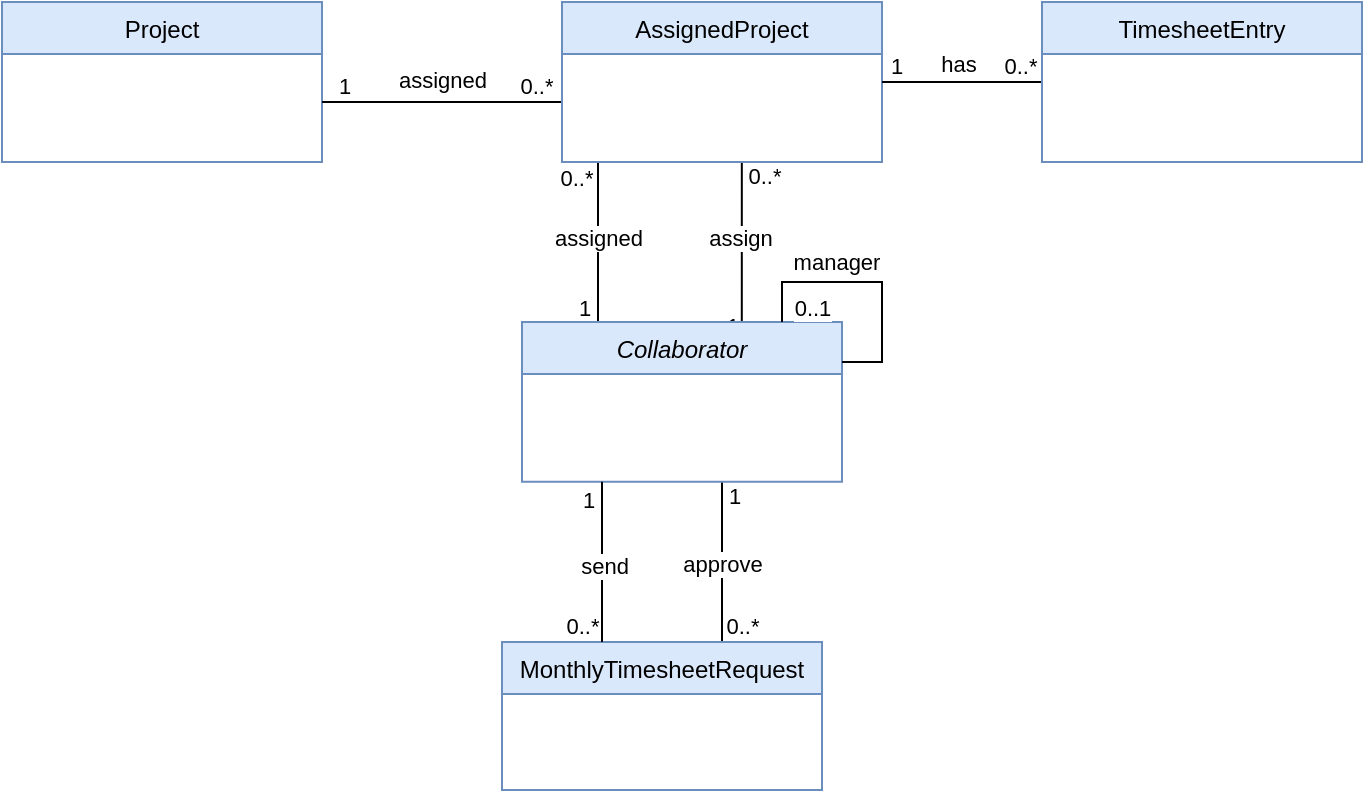<mxfile version="21.7.5" type="github">
  <diagram id="C5RBs43oDa-KdzZeNtuy" name="Page-1">
    <mxGraphModel dx="1066" dy="600" grid="0" gridSize="4" guides="1" tooltips="1" connect="1" arrows="1" fold="1" page="1" pageScale="1" pageWidth="1169" pageHeight="827" math="0" shadow="0">
      <root>
        <mxCell id="WIyWlLk6GJQsqaUBKTNV-0" />
        <mxCell id="WIyWlLk6GJQsqaUBKTNV-1" parent="WIyWlLk6GJQsqaUBKTNV-0" />
        <mxCell id="8Ijqcef0fHowgQhYwS5n-9" style="edgeStyle=orthogonalEdgeStyle;rounded=0;orthogonalLoop=1;jettySize=auto;html=1;strokeColor=default;endArrow=none;endFill=0;" edge="1" parent="WIyWlLk6GJQsqaUBKTNV-1">
          <mxGeometry relative="1" as="geometry">
            <mxPoint x="605" y="508.92" as="sourcePoint" />
            <mxPoint x="605" y="589" as="targetPoint" />
            <Array as="points" />
          </mxGeometry>
        </mxCell>
        <mxCell id="8Ijqcef0fHowgQhYwS5n-12" value="approve" style="edgeLabel;html=1;align=center;verticalAlign=middle;resizable=0;points=[];" vertex="1" connectable="0" parent="8Ijqcef0fHowgQhYwS5n-9">
          <mxGeometry x="0.015" relative="1" as="geometry">
            <mxPoint as="offset" />
          </mxGeometry>
        </mxCell>
        <mxCell id="8Ijqcef0fHowgQhYwS5n-15" value="0..*" style="edgeLabel;html=1;align=center;verticalAlign=middle;resizable=0;points=[];" vertex="1" connectable="0" parent="8Ijqcef0fHowgQhYwS5n-9">
          <mxGeometry x="0.839" y="-1" relative="1" as="geometry">
            <mxPoint x="11" y="-2" as="offset" />
          </mxGeometry>
        </mxCell>
        <mxCell id="8Ijqcef0fHowgQhYwS5n-16" value="1" style="edgeLabel;html=1;align=center;verticalAlign=middle;resizable=0;points=[];" vertex="1" connectable="0" parent="8Ijqcef0fHowgQhYwS5n-9">
          <mxGeometry x="-0.875" relative="1" as="geometry">
            <mxPoint x="6" y="2" as="offset" />
          </mxGeometry>
        </mxCell>
        <mxCell id="8Ijqcef0fHowgQhYwS5n-35" style="edgeStyle=orthogonalEdgeStyle;rounded=0;orthogonalLoop=1;jettySize=auto;html=1;exitX=0.25;exitY=0;exitDx=0;exitDy=0;endArrow=none;endFill=0;" edge="1" parent="WIyWlLk6GJQsqaUBKTNV-1">
          <mxGeometry relative="1" as="geometry">
            <mxPoint x="543" y="349" as="targetPoint" />
            <mxPoint x="543" y="429" as="sourcePoint" />
          </mxGeometry>
        </mxCell>
        <mxCell id="8Ijqcef0fHowgQhYwS5n-37" value="1" style="edgeLabel;html=1;align=center;verticalAlign=middle;resizable=0;points=[];" vertex="1" connectable="0" parent="8Ijqcef0fHowgQhYwS5n-35">
          <mxGeometry x="-0.843" y="-1" relative="1" as="geometry">
            <mxPoint x="-8" y="-1" as="offset" />
          </mxGeometry>
        </mxCell>
        <mxCell id="8Ijqcef0fHowgQhYwS5n-39" value="0..*" style="edgeLabel;html=1;align=center;verticalAlign=middle;resizable=0;points=[];" vertex="1" connectable="0" parent="8Ijqcef0fHowgQhYwS5n-35">
          <mxGeometry x="0.887" y="-1" relative="1" as="geometry">
            <mxPoint x="-12" y="3" as="offset" />
          </mxGeometry>
        </mxCell>
        <mxCell id="8Ijqcef0fHowgQhYwS5n-44" value="assigned" style="edgeLabel;html=1;align=center;verticalAlign=middle;resizable=0;points=[];" vertex="1" connectable="0" parent="8Ijqcef0fHowgQhYwS5n-35">
          <mxGeometry x="0.066" relative="1" as="geometry">
            <mxPoint as="offset" />
          </mxGeometry>
        </mxCell>
        <mxCell id="8Ijqcef0fHowgQhYwS5n-41" style="edgeStyle=orthogonalEdgeStyle;rounded=0;orthogonalLoop=1;jettySize=auto;html=1;exitX=0.75;exitY=0;exitDx=0;exitDy=0;endArrow=none;endFill=0;" edge="1" parent="WIyWlLk6GJQsqaUBKTNV-1" source="zkfFHV4jXpPFQw0GAbJ--0">
          <mxGeometry relative="1" as="geometry">
            <mxPoint x="614.913" y="349" as="targetPoint" />
            <Array as="points">
              <mxPoint x="615" y="429" />
            </Array>
          </mxGeometry>
        </mxCell>
        <mxCell id="8Ijqcef0fHowgQhYwS5n-42" value="0..*" style="edgeLabel;html=1;align=center;verticalAlign=middle;resizable=0;points=[];" vertex="1" connectable="0" parent="8Ijqcef0fHowgQhYwS5n-41">
          <mxGeometry x="0.843" relative="1" as="geometry">
            <mxPoint x="11" as="offset" />
          </mxGeometry>
        </mxCell>
        <mxCell id="8Ijqcef0fHowgQhYwS5n-43" value="1" style="edgeLabel;html=1;align=center;verticalAlign=middle;resizable=0;points=[];" vertex="1" connectable="0" parent="8Ijqcef0fHowgQhYwS5n-41">
          <mxGeometry x="-0.767" y="2" relative="1" as="geometry">
            <mxPoint x="-3" y="2" as="offset" />
          </mxGeometry>
        </mxCell>
        <mxCell id="8Ijqcef0fHowgQhYwS5n-45" value="assign" style="edgeLabel;html=1;align=center;verticalAlign=middle;resizable=0;points=[];" vertex="1" connectable="0" parent="8Ijqcef0fHowgQhYwS5n-41">
          <mxGeometry x="0.016" y="1" relative="1" as="geometry">
            <mxPoint y="-6" as="offset" />
          </mxGeometry>
        </mxCell>
        <mxCell id="zkfFHV4jXpPFQw0GAbJ--0" value="Collaborator" style="swimlane;fontStyle=2;align=center;verticalAlign=top;childLayout=stackLayout;horizontal=1;startSize=26;horizontalStack=0;resizeParent=1;resizeLast=0;collapsible=1;marginBottom=0;rounded=0;shadow=0;strokeWidth=1;fillColor=#dae8fc;strokeColor=#6c8ebf;" parent="WIyWlLk6GJQsqaUBKTNV-1" vertex="1">
          <mxGeometry x="505" y="429" width="160" height="79.92" as="geometry">
            <mxRectangle x="230" y="140" width="160" height="26" as="alternateBounds" />
          </mxGeometry>
        </mxCell>
        <mxCell id="zkfFHV4jXpPFQw0GAbJ--13" value="MonthlyTimesheetRequest" style="swimlane;fontStyle=0;align=center;verticalAlign=top;childLayout=stackLayout;horizontal=1;startSize=26;horizontalStack=0;resizeParent=1;resizeLast=0;collapsible=1;marginBottom=0;rounded=0;shadow=0;strokeWidth=1;fillColor=#dae8fc;strokeColor=#6c8ebf;" parent="WIyWlLk6GJQsqaUBKTNV-1" vertex="1">
          <mxGeometry x="495" y="589" width="160" height="74" as="geometry">
            <mxRectangle x="340" y="380" width="170" height="26" as="alternateBounds" />
          </mxGeometry>
        </mxCell>
        <mxCell id="8Ijqcef0fHowgQhYwS5n-6" style="edgeStyle=orthogonalEdgeStyle;rounded=0;orthogonalLoop=1;jettySize=auto;html=1;endArrow=none;endFill=0;entryX=1;entryY=0.25;entryDx=0;entryDy=0;" edge="1" parent="WIyWlLk6GJQsqaUBKTNV-1" target="zkfFHV4jXpPFQw0GAbJ--0">
          <mxGeometry relative="1" as="geometry">
            <mxPoint x="635" y="429" as="sourcePoint" />
            <mxPoint x="675" y="449" as="targetPoint" />
            <Array as="points">
              <mxPoint x="635" y="409" />
              <mxPoint x="685" y="409" />
              <mxPoint x="685" y="449" />
            </Array>
          </mxGeometry>
        </mxCell>
        <mxCell id="8Ijqcef0fHowgQhYwS5n-7" value="manager" style="edgeLabel;html=1;align=center;verticalAlign=middle;resizable=0;points=[];" vertex="1" connectable="0" parent="8Ijqcef0fHowgQhYwS5n-6">
          <mxGeometry x="-0.313" y="-1" relative="1" as="geometry">
            <mxPoint x="2" y="-11" as="offset" />
          </mxGeometry>
        </mxCell>
        <mxCell id="8Ijqcef0fHowgQhYwS5n-8" value="0..1" style="edgeLabel;html=1;align=center;verticalAlign=middle;resizable=0;points=[];" vertex="1" connectable="0" parent="8Ijqcef0fHowgQhYwS5n-6">
          <mxGeometry x="-0.913" y="2" relative="1" as="geometry">
            <mxPoint x="17" y="-2" as="offset" />
          </mxGeometry>
        </mxCell>
        <mxCell id="8Ijqcef0fHowgQhYwS5n-10" style="edgeStyle=orthogonalEdgeStyle;rounded=0;orthogonalLoop=1;jettySize=auto;html=1;strokeColor=default;endArrow=none;endFill=0;" edge="1" parent="WIyWlLk6GJQsqaUBKTNV-1">
          <mxGeometry relative="1" as="geometry">
            <mxPoint x="545" y="508.92" as="sourcePoint" />
            <mxPoint x="545" y="589" as="targetPoint" />
            <Array as="points">
              <mxPoint x="545" y="508.92" />
            </Array>
          </mxGeometry>
        </mxCell>
        <mxCell id="8Ijqcef0fHowgQhYwS5n-11" value="send" style="edgeLabel;html=1;align=center;verticalAlign=middle;resizable=0;points=[];" vertex="1" connectable="0" parent="8Ijqcef0fHowgQhYwS5n-10">
          <mxGeometry x="0.041" y="1" relative="1" as="geometry">
            <mxPoint as="offset" />
          </mxGeometry>
        </mxCell>
        <mxCell id="8Ijqcef0fHowgQhYwS5n-13" value="1" style="edgeLabel;html=1;align=center;verticalAlign=middle;resizable=0;points=[];" vertex="1" connectable="0" parent="8Ijqcef0fHowgQhYwS5n-10">
          <mxGeometry x="-0.838" y="-5" relative="1" as="geometry">
            <mxPoint x="-2" y="2" as="offset" />
          </mxGeometry>
        </mxCell>
        <mxCell id="8Ijqcef0fHowgQhYwS5n-14" value="0..*" style="edgeLabel;html=1;align=center;verticalAlign=middle;resizable=0;points=[];" vertex="1" connectable="0" parent="8Ijqcef0fHowgQhYwS5n-10">
          <mxGeometry x="0.859" relative="1" as="geometry">
            <mxPoint x="-10" y="-3" as="offset" />
          </mxGeometry>
        </mxCell>
        <mxCell id="8Ijqcef0fHowgQhYwS5n-17" value="Project" style="swimlane;fontStyle=0;align=center;verticalAlign=top;childLayout=stackLayout;horizontal=1;startSize=26;horizontalStack=0;resizeParent=1;resizeLast=0;collapsible=1;marginBottom=0;rounded=0;shadow=0;strokeWidth=1;fillColor=#dae8fc;strokeColor=#6c8ebf;" vertex="1" parent="WIyWlLk6GJQsqaUBKTNV-1">
          <mxGeometry x="245" y="269" width="160" height="80" as="geometry">
            <mxRectangle x="550" y="140" width="160" height="26" as="alternateBounds" />
          </mxGeometry>
        </mxCell>
        <mxCell id="8Ijqcef0fHowgQhYwS5n-27" style="edgeStyle=orthogonalEdgeStyle;rounded=0;orthogonalLoop=1;jettySize=auto;html=1;endArrow=none;endFill=0;" edge="1" parent="WIyWlLk6GJQsqaUBKTNV-1">
          <mxGeometry relative="1" as="geometry">
            <mxPoint x="525" y="319" as="sourcePoint" />
            <mxPoint x="405" y="319" as="targetPoint" />
            <Array as="points">
              <mxPoint x="465" y="319" />
              <mxPoint x="465" y="319" />
            </Array>
          </mxGeometry>
        </mxCell>
        <mxCell id="8Ijqcef0fHowgQhYwS5n-28" value="1" style="edgeLabel;html=1;align=center;verticalAlign=middle;resizable=0;points=[];" vertex="1" connectable="0" parent="8Ijqcef0fHowgQhYwS5n-27">
          <mxGeometry x="0.969" y="-1" relative="1" as="geometry">
            <mxPoint x="9" y="-7" as="offset" />
          </mxGeometry>
        </mxCell>
        <mxCell id="8Ijqcef0fHowgQhYwS5n-29" value="0..*" style="edgeLabel;html=1;align=center;verticalAlign=middle;resizable=0;points=[];" vertex="1" connectable="0" parent="8Ijqcef0fHowgQhYwS5n-27">
          <mxGeometry x="-0.888" relative="1" as="geometry">
            <mxPoint x="-7" y="-8" as="offset" />
          </mxGeometry>
        </mxCell>
        <mxCell id="8Ijqcef0fHowgQhYwS5n-47" value="assigned" style="edgeLabel;html=1;align=center;verticalAlign=middle;resizable=0;points=[];" vertex="1" connectable="0" parent="8Ijqcef0fHowgQhYwS5n-27">
          <mxGeometry x="-0.146" relative="1" as="geometry">
            <mxPoint x="-9" y="-11" as="offset" />
          </mxGeometry>
        </mxCell>
        <mxCell id="8Ijqcef0fHowgQhYwS5n-26" value="AssignedProject" style="swimlane;fontStyle=0;align=center;verticalAlign=top;childLayout=stackLayout;horizontal=1;startSize=26;horizontalStack=0;resizeParent=1;resizeLast=0;collapsible=1;marginBottom=0;rounded=0;shadow=0;strokeWidth=1;fillColor=#dae8fc;strokeColor=#6c8ebf;" vertex="1" parent="WIyWlLk6GJQsqaUBKTNV-1">
          <mxGeometry x="525" y="269" width="160" height="80" as="geometry">
            <mxRectangle x="550" y="140" width="160" height="26" as="alternateBounds" />
          </mxGeometry>
        </mxCell>
        <mxCell id="8Ijqcef0fHowgQhYwS5n-32" style="edgeStyle=orthogonalEdgeStyle;rounded=0;orthogonalLoop=1;jettySize=auto;html=1;exitX=0;exitY=0.5;exitDx=0;exitDy=0;entryX=1;entryY=0.5;entryDx=0;entryDy=0;endArrow=none;endFill=0;" edge="1" parent="WIyWlLk6GJQsqaUBKTNV-1" source="8Ijqcef0fHowgQhYwS5n-30" target="8Ijqcef0fHowgQhYwS5n-26">
          <mxGeometry relative="1" as="geometry" />
        </mxCell>
        <mxCell id="8Ijqcef0fHowgQhYwS5n-33" value="1" style="edgeLabel;html=1;align=center;verticalAlign=middle;resizable=0;points=[];" vertex="1" connectable="0" parent="8Ijqcef0fHowgQhYwS5n-32">
          <mxGeometry x="0.718" relative="1" as="geometry">
            <mxPoint x="-5" y="-8" as="offset" />
          </mxGeometry>
        </mxCell>
        <mxCell id="8Ijqcef0fHowgQhYwS5n-34" value="0..*" style="edgeLabel;html=1;align=center;verticalAlign=middle;resizable=0;points=[];" vertex="1" connectable="0" parent="8Ijqcef0fHowgQhYwS5n-32">
          <mxGeometry x="-0.856" relative="1" as="geometry">
            <mxPoint x="-5" y="-8" as="offset" />
          </mxGeometry>
        </mxCell>
        <mxCell id="8Ijqcef0fHowgQhYwS5n-46" value="has" style="edgeLabel;html=1;align=center;verticalAlign=middle;resizable=0;points=[];" vertex="1" connectable="0" parent="8Ijqcef0fHowgQhYwS5n-32">
          <mxGeometry x="0.052" relative="1" as="geometry">
            <mxPoint y="-9" as="offset" />
          </mxGeometry>
        </mxCell>
        <mxCell id="8Ijqcef0fHowgQhYwS5n-30" value="TimesheetEntry" style="swimlane;fontStyle=0;align=center;verticalAlign=top;childLayout=stackLayout;horizontal=1;startSize=26;horizontalStack=0;resizeParent=1;resizeLast=0;collapsible=1;marginBottom=0;rounded=0;shadow=0;strokeWidth=1;fillColor=#dae8fc;strokeColor=#6c8ebf;" vertex="1" parent="WIyWlLk6GJQsqaUBKTNV-1">
          <mxGeometry x="765" y="269" width="160" height="80" as="geometry">
            <mxRectangle x="550" y="140" width="160" height="26" as="alternateBounds" />
          </mxGeometry>
        </mxCell>
      </root>
    </mxGraphModel>
  </diagram>
</mxfile>
